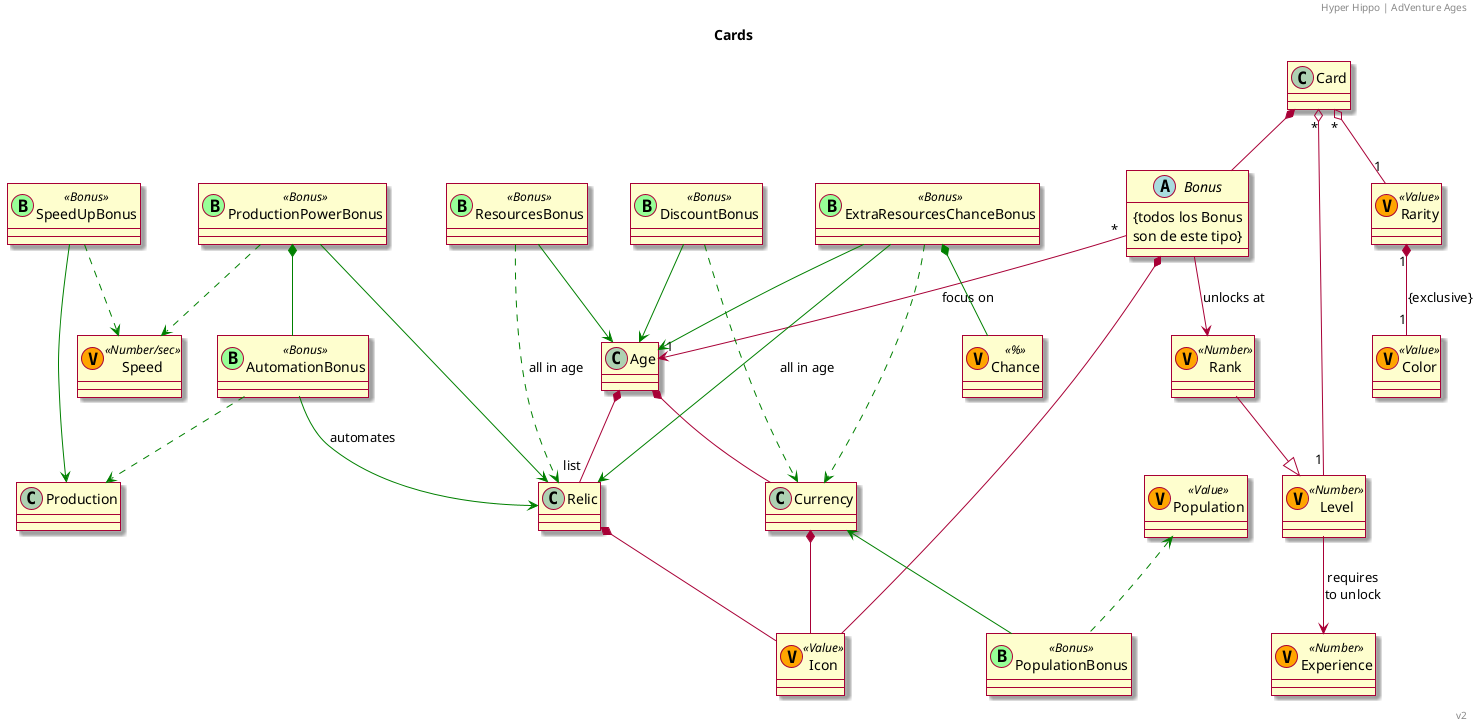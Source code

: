 @startuml
skin rose
'skinparam nodesep 40
'skinparam ranksep 25

header Hyper Hippo | AdVenture Ages

'''''''''''''''
'title Narrative
'''''''''''''''
'Player -u-|> Agent
'Player --> BronzeAge : is in
'
'class "Lost in Time" as Lost <<(S, violet) State>>
'BronzeAge -u-|> Age
'Age -l-> Lost : are
'
'class "Time Travel\nOperations\nMonitor" as TTOM
'class "TTOM" as TTOMName
'
'class "Restore\nPeople\nin Time" as Mission <<(M, orange) Mission>>
'
'Player -r-> TTOM 
'Player --> Mission : mission
'
'TTOM ..> TTOMName : is called
'
'Guide .. (Player, TTOM)
'
'Agent -r-> Guide : has 


'''''''''''''''
title Tutorial KeyAbstractions
'''''''''''''''

class Name <<(V, orange) Value>>
class Icon <<(V, orange) Value>>

class Currency
class Age

class Hero
class Card
        class Rarity <<(V, orange) Value>>
        class Color <<(V, orange) Value>>
    class Level <<(V, orange) Number>>
    abstract class Bonus

class Relic
class Production
class Speed <<(V, orange) Number/sec>>
abstract class Produced

class Player
class Rank <<(V, orange) Number>>
class Experience <<(V, orange) Number>>
'''''''''''''''

Currency *-- Name
Currency *-- Icon

Level --> Experience : requires\nto unlock

Age *-- Currency

Hero -u-|> Card
Hero --> Age : is from
Card "*" o-- "1" Rarity
Rarity "1" *-- "1" Color : {exclusive}
Card "*" o-- "1" Level
Card *-- Bonus

Bonus "*" --> "1" Age : focus on
Age *-- "list" Relic

Relic *-- Name
Relic *-- Icon


'''''''''''''''
'No cards
   
'Rank .. (Level, Player)
'Relic -u-|> Production
'Production o-- Speed
'Production -> Produced : produces
'
'Currency -u-|> Produced
'Relic -u-|> Produced

'''''''''''''''
title Cards
'''''''''''''''
abstract class Bonus{
{todos los Bonus
son de este tipo}
}

remove Name
remove Hero
remove Produced
remove Player
remove RankPlayer
class ProductionPowerBonus <<(B, physical) Bonus>>
class ResourcesBonus <<(B, physical) Bonus>>
class DiscountBonus <<(B, physical) Bonus>>
class SpeedUpBonus <<(B, physical) Bonus>>
class AutomationBonus <<(B, physical) Bonus>>
class PopulationBonus <<(B, physical) Bonus>>
class ExtraResourcesChanceBonus <<(B, physical) Bonus>>
class Population <<(V, orange) Value>>
class Chance <<(V, orange) %>>



Bonus *-- Icon
 
AutomationBonus --> Relic #green : automates 
AutomationBonus ..> Production #green 

SpeedUpBonus ..> Speed #green 
SpeedUpBonus --> Production #green 

DiscountBonus --> Age #green 
DiscountBonus ..> Currency #green 

PopulationBonus .u.> Population #green 
PopulationBonus -u-> Currency #green 

ExtraResourcesChanceBonus --> Age #green 
ExtraResourcesChanceBonus --> Relic #green : all in age
ExtraResourcesChanceBonus ..> Currency #green 
ExtraResourcesChanceBonus *-- Chance  #green 

ProductionPowerBonus --> Relic #green 
ProductionPowerBonus ..> Speed #green 
ProductionPowerBonus *-- AutomationBonus #green 

Bonus --> Rank : unlocks at

ResourcesBonus --> Age #green 
ResourcesBonus ..> Relic #green : all in age

Rank --|> Level

'''''''''''''''

' [x] Is in the Bronze Age
' [x] Player is agent

' [x] Time Travel Operations Monitor
' [x] guides you

' [x] Ages are lost in time.

' [ ] Order gladiators to fight
' [ ] and produce weapons

' [ ] Produce weapons (by time or tap)
' [ ] to buy more gladiators

' [ ] gladiator has price in weapons
' [ ] gladiator produces 3 weapons
' [ ] gladitor lasts 2 seconds in producing
    ' [ ] to produce you tap, unless you have automated production
' [ ] gladiators also restores people in time (1)
' [ ] gladiators costs 10 weapons, 1 people
' [ ] gladiators has:
' [ ]  x1 power, x1 discount, x1 speed
' [ ] 1% luck, x2 bonus

' [ ] Spartacus hero automate gladiators
' [ ] Spartacus has speed x2
' [ ] spartacus has level 1?
' [ ] spartacus is found in capsules

' [ ] unlock chariots by owing 25 gladiators

' [ ] after online, people restored in time
' [ ] more time, more people

' [ ] after 25 gladiators
' [ ] you can afford chariots, which produce 4 gladiators
' [ ] chariot costs 10 gladiators, 100 weapons and 1 person

' [ ] missions are operational after some chariots
' [ ] missions make you eran rewards
' [ ] also advance your ages

' [ ] mission example: assemble (own) 25 chariots
' [ ] you will gain 2500 weapons
' [ ] after mission complete, claim your reward
' [ ] mission example: collect 5k weapons to gain 5k weapons
' [ ] mission example: own 100 chariots to gain 5 xp

' [ ] exp is used to rank up
' [ ] ranks up makes you earn special rewards
' [ ] ranks up also reset the timeline
' [ ] ranks up unlocks new heroes to by found in capsules 

' [ ] example: rank 2 -> gain 1 capsule
' [ ] capsule rewards: 35 exp, 1 spartacus

' [ ] gladiators, chariots are an Age Relic
' [ ] heroes are cards
' [ ] buying enough age relics rewards you with xp
' [ ] xp is used to level up your heroes
' [ ] each hero' [ ] s level needs a certain amount of cards to unlock level up
' [ ] each hero' [ ] s level needs a certain amount of xp to level up
' [ ] level up Spartacus, from x2 bonus to x4 bonus
' [ ] after 50 chariots, unlocks arena

' [ ] time machine upgrades
' [ ] use weapons to upgrade your time machine
' [ ] example: population boost in return (from 1/s to 2/s, +1/s)

' [ ] boosts by video x2 all Age production power (hammer) for a short time (4h)
' [ ] boosts are stackable (max 16h).

' [ ] Julius Caesar increases the production Power of all Bronze ages Relics
' [ ] then an Age Relic belongs to a concrete Age
' [ ] cards has a rarity: common (blue) < rare (green) < legendary (purple) < historic (red)
' [ ] Trajan decreases the cost of all Bronze Age relics (x10, x100...)

' [ ] store has capsules costing gems
' [ ] store has a free capsule each 4h
' [ ] store stacks up to 2 free capsules
' [ ] copper capsule 250 gems, crystal capsule 750 gems, carbon capsule 2500 gems
' [ ] copper capsule guarantees 1 legendary hero
' [ ] crystal capsule guarantees 5 legendary heroes
' [ ] carbon capsule guarantees 1 historic hero

' [ ] at first, each Age has 3 relics to produce
' [ ] relic 1 produces respective age' [ ] s coin
' [ ] relic 2 prouces relic 1 units
' [ ] relic 3 produces relic 2 units
' [ ] at rank 4, Roads are unlocked in bronze age, so 3 is no the max of relics

' [ ] how the fuck you make your lvl gauge grows?
' [ ] answer: 1 mission completed = 1 gauge progress

' [ ] bronze sword is the icon of weapons, of the tab where you see your Bronze Age productions
' [ ] papire is the icon of knowledge, of the tab where you see your Medieval Age productions
' [ ] brush is the icon of art, of the tab where you see your Renaissance Age productions
' [ ] gear is the icon of ?, of the tab where you see your Industrial Age productions 

' [ ] unlocking a new age needs satisfy some requirement
    ' [ ] it seems that requirement is a certain amount of previews Age coin
    ' [ ] example: unlocking medieval age needs collect 50B weapons
    ' [ ] example: unlocking renaissance age needs collect 500T knowledge
' [ ] The Medieval Age wil get you more xp and population
' [ ] population is the metric whose unit is people

' [ ] Medieval age has monks, chapels and knights

' [ ] heroes (cards) unlocks at level 2
' [ ] upgrades unlocks at level 3?
' [ ] store unlocks at level 4?
' [ ] event unlocks at level 8
' [ ] ops unlocks at rank 6

' [ ] as of rank 4, 2 concurrent missions

'''''''''''''''
right footer v2
@enduml